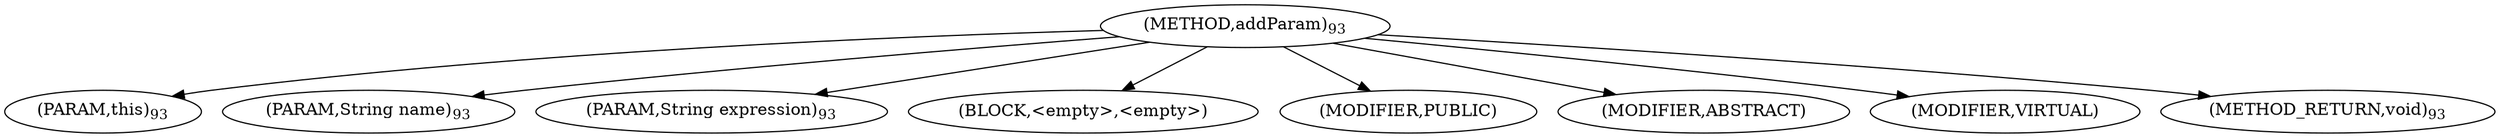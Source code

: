 digraph "addParam" {  
"19" [label = <(METHOD,addParam)<SUB>93</SUB>> ]
"20" [label = <(PARAM,this)<SUB>93</SUB>> ]
"21" [label = <(PARAM,String name)<SUB>93</SUB>> ]
"22" [label = <(PARAM,String expression)<SUB>93</SUB>> ]
"23" [label = <(BLOCK,&lt;empty&gt;,&lt;empty&gt;)> ]
"24" [label = <(MODIFIER,PUBLIC)> ]
"25" [label = <(MODIFIER,ABSTRACT)> ]
"26" [label = <(MODIFIER,VIRTUAL)> ]
"27" [label = <(METHOD_RETURN,void)<SUB>93</SUB>> ]
  "19" -> "20" 
  "19" -> "21" 
  "19" -> "22" 
  "19" -> "23" 
  "19" -> "24" 
  "19" -> "25" 
  "19" -> "26" 
  "19" -> "27" 
}
